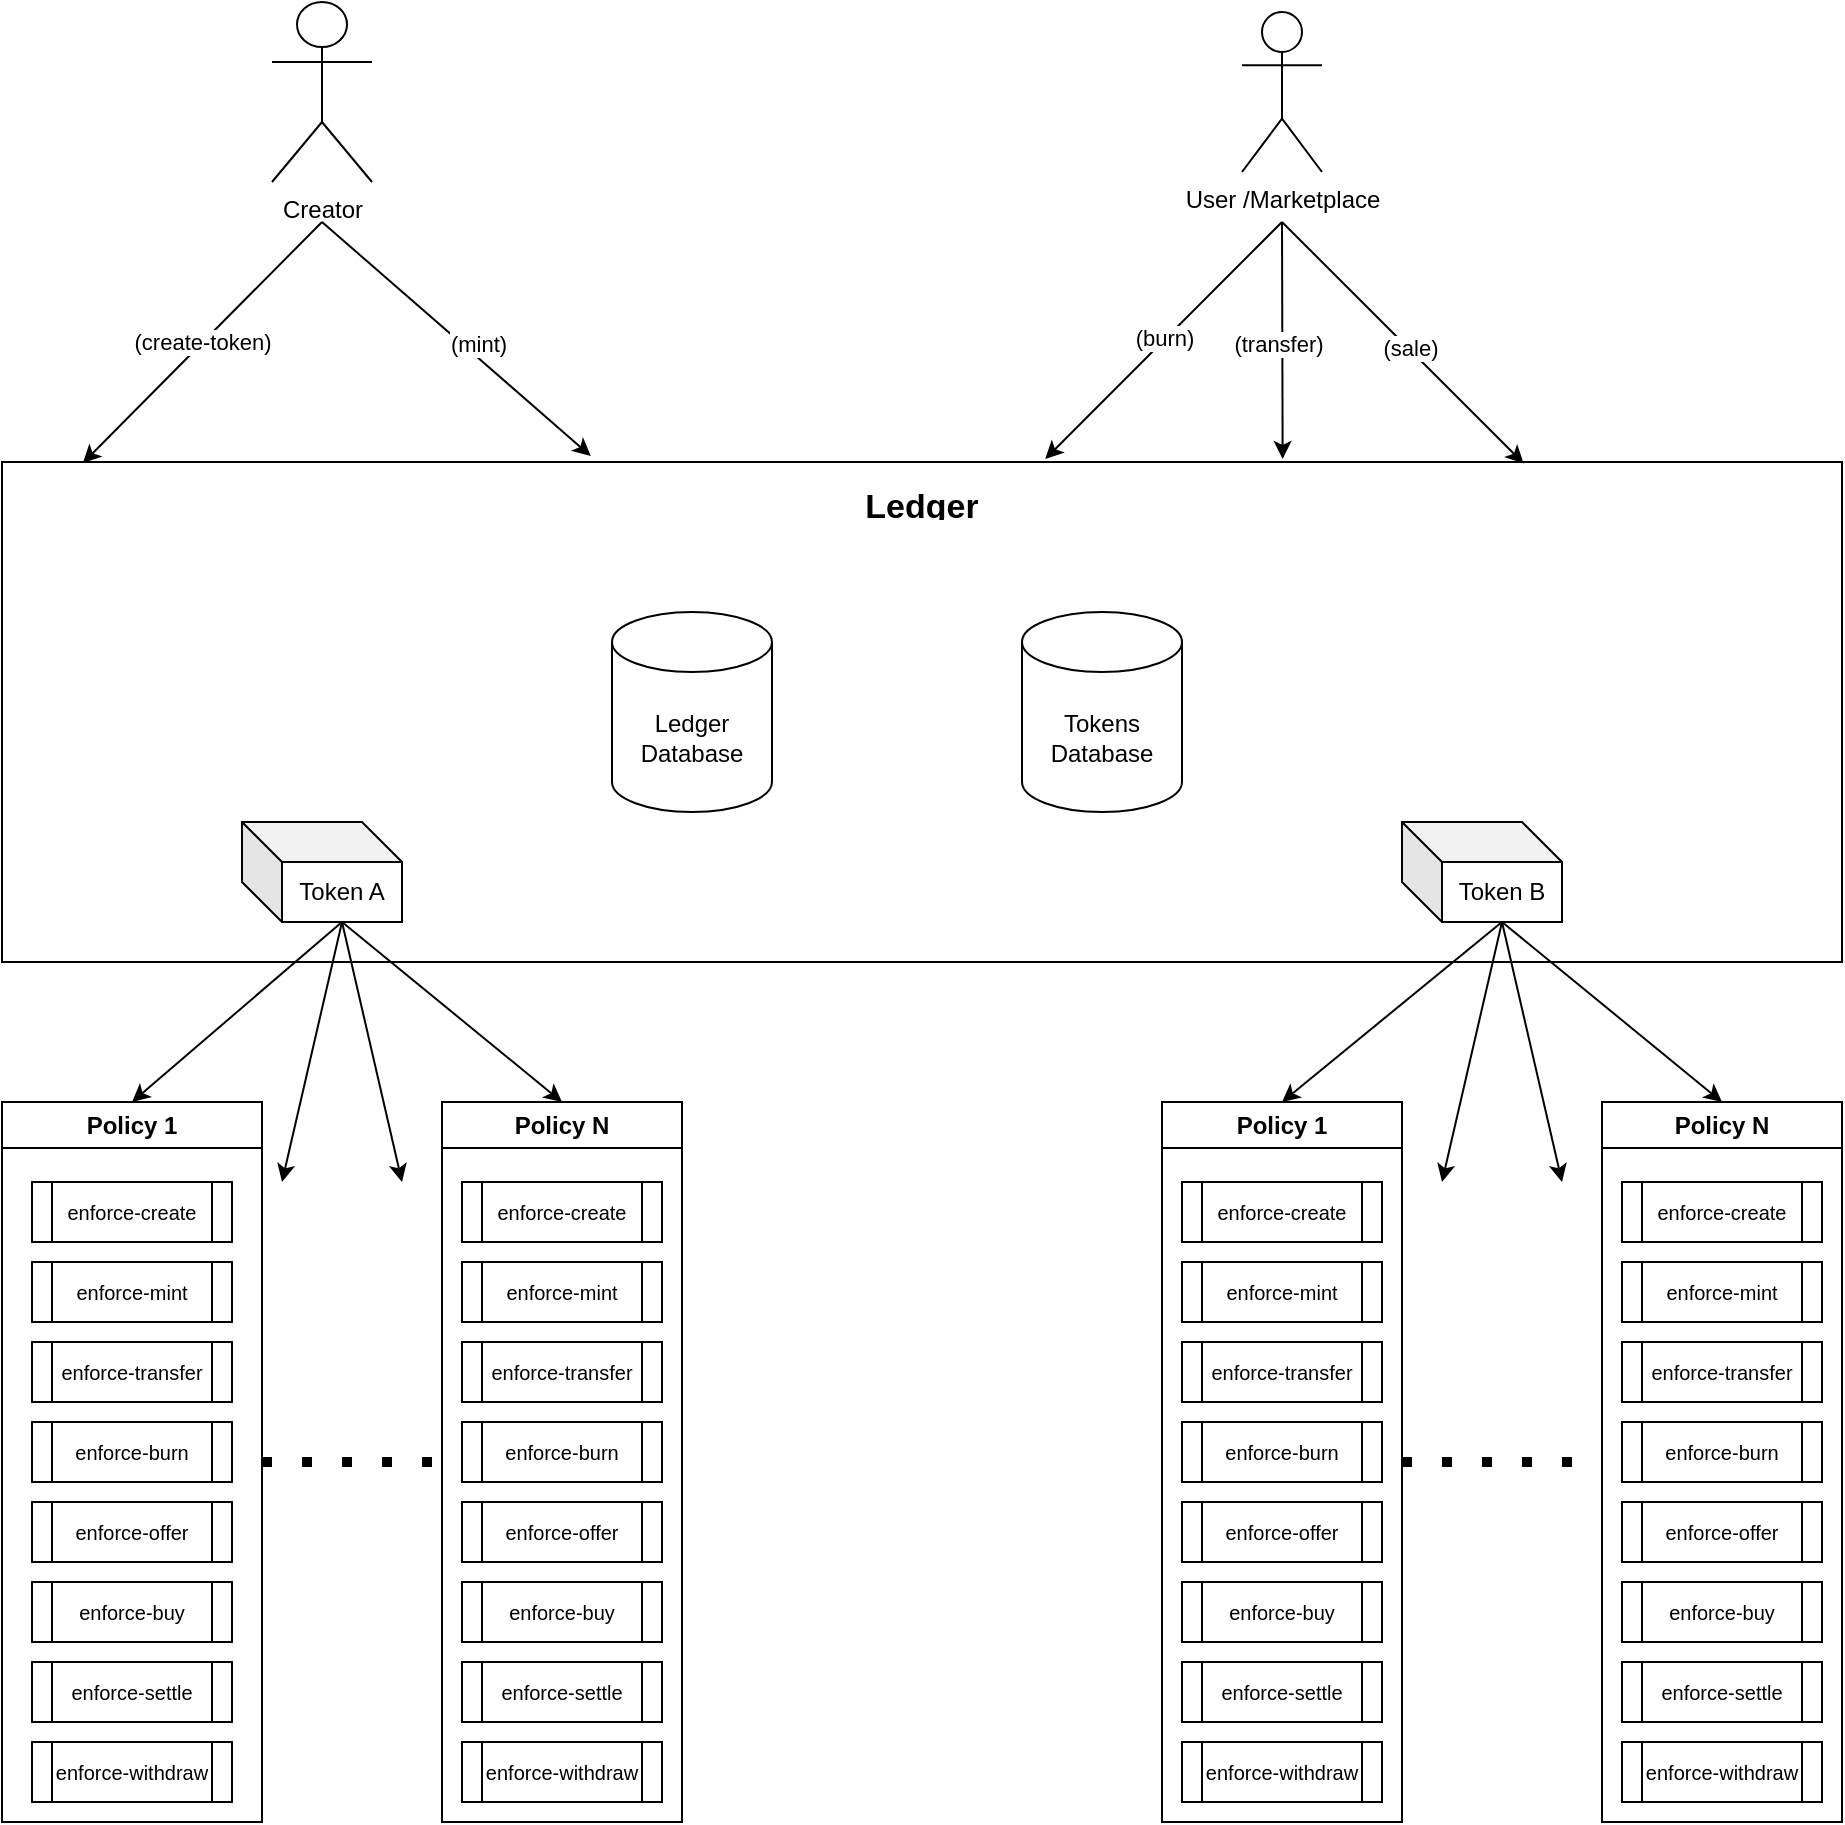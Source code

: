 <mxfile version="21.7.2" type="device">
  <diagram name="Page-1" id="-lvJcAJLHVG-aB3J02od">
    <mxGraphModel dx="1434" dy="1922" grid="1" gridSize="10" guides="1" tooltips="1" connect="1" arrows="1" fold="1" page="1" pageScale="1" pageWidth="850" pageHeight="1100" math="0" shadow="0">
      <root>
        <mxCell id="0" />
        <mxCell id="1" parent="0" />
        <mxCell id="QAYL4mjeV4hyu-HagJ4L-22" value="" style="rounded=0;whiteSpace=wrap;html=1;" parent="1" vertex="1">
          <mxGeometry x="120" y="80" width="920" height="250" as="geometry" />
        </mxCell>
        <mxCell id="QAYL4mjeV4hyu-HagJ4L-27" value="Policy 1" style="swimlane;whiteSpace=wrap;html=1;" parent="1" vertex="1">
          <mxGeometry x="120" y="400" width="130" height="360" as="geometry" />
        </mxCell>
        <mxCell id="QAYL4mjeV4hyu-HagJ4L-46" value="&lt;font style=&quot;font-size: 10px;&quot;&gt;enforce-create&lt;/font&gt;" style="shape=process;whiteSpace=wrap;html=1;backgroundOutline=1;" parent="QAYL4mjeV4hyu-HagJ4L-27" vertex="1">
          <mxGeometry x="15" y="40" width="100" height="30" as="geometry" />
        </mxCell>
        <mxCell id="QAYL4mjeV4hyu-HagJ4L-49" value="&lt;font style=&quot;font-size: 10px;&quot;&gt;enforce-mint&lt;/font&gt;" style="shape=process;whiteSpace=wrap;html=1;backgroundOutline=1;" parent="QAYL4mjeV4hyu-HagJ4L-27" vertex="1">
          <mxGeometry x="15" y="80" width="100" height="30" as="geometry" />
        </mxCell>
        <mxCell id="QAYL4mjeV4hyu-HagJ4L-50" value="&lt;font style=&quot;font-size: 10px;&quot;&gt;enforce-transfer&lt;/font&gt;" style="shape=process;whiteSpace=wrap;html=1;backgroundOutline=1;" parent="QAYL4mjeV4hyu-HagJ4L-27" vertex="1">
          <mxGeometry x="15" y="120" width="100" height="30" as="geometry" />
        </mxCell>
        <mxCell id="QAYL4mjeV4hyu-HagJ4L-51" value="&lt;font style=&quot;font-size: 10px;&quot;&gt;enforce-burn&lt;/font&gt;" style="shape=process;whiteSpace=wrap;html=1;backgroundOutline=1;" parent="QAYL4mjeV4hyu-HagJ4L-27" vertex="1">
          <mxGeometry x="15" y="160" width="100" height="30" as="geometry" />
        </mxCell>
        <mxCell id="QAYL4mjeV4hyu-HagJ4L-52" value="&lt;font style=&quot;font-size: 10px;&quot;&gt;enforce-offer&lt;/font&gt;" style="shape=process;whiteSpace=wrap;html=1;backgroundOutline=1;" parent="QAYL4mjeV4hyu-HagJ4L-27" vertex="1">
          <mxGeometry x="15" y="200" width="100" height="30" as="geometry" />
        </mxCell>
        <mxCell id="QAYL4mjeV4hyu-HagJ4L-55" value="&lt;font style=&quot;font-size: 10px;&quot;&gt;enforce-buy&lt;/font&gt;" style="shape=process;whiteSpace=wrap;html=1;backgroundOutline=1;" parent="QAYL4mjeV4hyu-HagJ4L-27" vertex="1">
          <mxGeometry x="15" y="240" width="100" height="30" as="geometry" />
        </mxCell>
        <mxCell id="QAYL4mjeV4hyu-HagJ4L-56" value="&lt;font style=&quot;font-size: 10px;&quot;&gt;enforce-settle&lt;/font&gt;" style="shape=process;whiteSpace=wrap;html=1;backgroundOutline=1;" parent="QAYL4mjeV4hyu-HagJ4L-27" vertex="1">
          <mxGeometry x="15" y="280" width="100" height="30" as="geometry" />
        </mxCell>
        <mxCell id="uyHR3pnBRQCvmr7loZfG-1" value="&lt;font style=&quot;font-size: 10px;&quot;&gt;enforce-withdraw&lt;/font&gt;" style="shape=process;whiteSpace=wrap;html=1;backgroundOutline=1;" vertex="1" parent="QAYL4mjeV4hyu-HagJ4L-27">
          <mxGeometry x="15" y="320" width="100" height="30" as="geometry" />
        </mxCell>
        <mxCell id="QAYL4mjeV4hyu-HagJ4L-30" value="Policy N" style="swimlane;whiteSpace=wrap;html=1;" parent="1" vertex="1">
          <mxGeometry x="340" y="400" width="120" height="360" as="geometry" />
        </mxCell>
        <mxCell id="QAYL4mjeV4hyu-HagJ4L-57" value="&lt;font style=&quot;font-size: 10px;&quot;&gt;enforce-create&lt;/font&gt;" style="shape=process;whiteSpace=wrap;html=1;backgroundOutline=1;" parent="QAYL4mjeV4hyu-HagJ4L-30" vertex="1">
          <mxGeometry x="10" y="40" width="100" height="30" as="geometry" />
        </mxCell>
        <mxCell id="QAYL4mjeV4hyu-HagJ4L-58" value="&lt;font style=&quot;font-size: 10px;&quot;&gt;enforce-mint&lt;/font&gt;" style="shape=process;whiteSpace=wrap;html=1;backgroundOutline=1;" parent="QAYL4mjeV4hyu-HagJ4L-30" vertex="1">
          <mxGeometry x="10" y="80" width="100" height="30" as="geometry" />
        </mxCell>
        <mxCell id="QAYL4mjeV4hyu-HagJ4L-59" value="&lt;font style=&quot;font-size: 10px;&quot;&gt;enforce-transfer&lt;/font&gt;" style="shape=process;whiteSpace=wrap;html=1;backgroundOutline=1;" parent="QAYL4mjeV4hyu-HagJ4L-30" vertex="1">
          <mxGeometry x="10" y="120" width="100" height="30" as="geometry" />
        </mxCell>
        <mxCell id="QAYL4mjeV4hyu-HagJ4L-60" value="&lt;font style=&quot;font-size: 10px;&quot;&gt;enforce-burn&lt;/font&gt;" style="shape=process;whiteSpace=wrap;html=1;backgroundOutline=1;" parent="QAYL4mjeV4hyu-HagJ4L-30" vertex="1">
          <mxGeometry x="10" y="160" width="100" height="30" as="geometry" />
        </mxCell>
        <mxCell id="QAYL4mjeV4hyu-HagJ4L-61" value="&lt;font style=&quot;font-size: 10px;&quot;&gt;enforce-offer&lt;/font&gt;" style="shape=process;whiteSpace=wrap;html=1;backgroundOutline=1;" parent="QAYL4mjeV4hyu-HagJ4L-30" vertex="1">
          <mxGeometry x="10" y="200" width="100" height="30" as="geometry" />
        </mxCell>
        <mxCell id="QAYL4mjeV4hyu-HagJ4L-62" value="&lt;font style=&quot;font-size: 10px;&quot;&gt;enforce-buy&lt;/font&gt;" style="shape=process;whiteSpace=wrap;html=1;backgroundOutline=1;" parent="QAYL4mjeV4hyu-HagJ4L-30" vertex="1">
          <mxGeometry x="10" y="240" width="100" height="30" as="geometry" />
        </mxCell>
        <mxCell id="QAYL4mjeV4hyu-HagJ4L-63" value="&lt;font style=&quot;font-size: 10px;&quot;&gt;enforce-settle&lt;/font&gt;" style="shape=process;whiteSpace=wrap;html=1;backgroundOutline=1;" parent="QAYL4mjeV4hyu-HagJ4L-30" vertex="1">
          <mxGeometry x="10" y="280" width="100" height="30" as="geometry" />
        </mxCell>
        <mxCell id="uyHR3pnBRQCvmr7loZfG-2" value="&lt;font style=&quot;font-size: 10px;&quot;&gt;enforce-withdraw&lt;/font&gt;" style="shape=process;whiteSpace=wrap;html=1;backgroundOutline=1;" vertex="1" parent="QAYL4mjeV4hyu-HagJ4L-30">
          <mxGeometry x="10" y="320" width="100" height="30" as="geometry" />
        </mxCell>
        <mxCell id="QAYL4mjeV4hyu-HagJ4L-32" value="Token A" style="shape=cube;whiteSpace=wrap;html=1;boundedLbl=1;backgroundOutline=1;darkOpacity=0.05;darkOpacity2=0.1;" parent="1" vertex="1">
          <mxGeometry x="240" y="260" width="80" height="50" as="geometry" />
        </mxCell>
        <mxCell id="QAYL4mjeV4hyu-HagJ4L-33" value="" style="endArrow=classic;html=1;rounded=0;exitX=0;exitY=0;exitDx=50;exitDy=50;exitPerimeter=0;entryX=0.5;entryY=0;entryDx=0;entryDy=0;" parent="1" source="QAYL4mjeV4hyu-HagJ4L-32" target="QAYL4mjeV4hyu-HagJ4L-27" edge="1">
          <mxGeometry width="50" height="50" relative="1" as="geometry">
            <mxPoint x="400" y="450" as="sourcePoint" />
            <mxPoint x="450" y="400" as="targetPoint" />
          </mxGeometry>
        </mxCell>
        <mxCell id="QAYL4mjeV4hyu-HagJ4L-34" value="" style="endArrow=classic;html=1;rounded=0;exitX=0;exitY=0;exitDx=50;exitDy=50;exitPerimeter=0;entryX=0.5;entryY=0;entryDx=0;entryDy=0;" parent="1" source="QAYL4mjeV4hyu-HagJ4L-32" target="QAYL4mjeV4hyu-HagJ4L-30" edge="1">
          <mxGeometry width="50" height="50" relative="1" as="geometry">
            <mxPoint x="400" y="450" as="sourcePoint" />
            <mxPoint x="450" y="400" as="targetPoint" />
          </mxGeometry>
        </mxCell>
        <mxCell id="QAYL4mjeV4hyu-HagJ4L-35" value="" style="endArrow=classic;html=1;rounded=0;exitX=0;exitY=0;exitDx=50;exitDy=50;exitPerimeter=0;" parent="1" source="QAYL4mjeV4hyu-HagJ4L-32" edge="1">
          <mxGeometry width="50" height="50" relative="1" as="geometry">
            <mxPoint x="400" y="450" as="sourcePoint" />
            <mxPoint x="260" y="440" as="targetPoint" />
          </mxGeometry>
        </mxCell>
        <mxCell id="QAYL4mjeV4hyu-HagJ4L-36" value="" style="endArrow=classic;html=1;rounded=0;" parent="1" edge="1">
          <mxGeometry width="50" height="50" relative="1" as="geometry">
            <mxPoint x="290" y="310" as="sourcePoint" />
            <mxPoint x="320" y="440" as="targetPoint" />
          </mxGeometry>
        </mxCell>
        <mxCell id="QAYL4mjeV4hyu-HagJ4L-37" value="" style="endArrow=none;dashed=1;html=1;dashPattern=1 3;strokeWidth=5;rounded=0;exitX=1;exitY=0.5;exitDx=0;exitDy=0;entryX=0;entryY=0.5;entryDx=0;entryDy=0;" parent="1" source="QAYL4mjeV4hyu-HagJ4L-27" target="QAYL4mjeV4hyu-HagJ4L-30" edge="1">
          <mxGeometry width="50" height="50" relative="1" as="geometry">
            <mxPoint x="400" y="450" as="sourcePoint" />
            <mxPoint x="450" y="400" as="targetPoint" />
          </mxGeometry>
        </mxCell>
        <mxCell id="QAYL4mjeV4hyu-HagJ4L-38" value="Policy 1" style="swimlane;whiteSpace=wrap;html=1;" parent="1" vertex="1">
          <mxGeometry x="700" y="400" width="120" height="360" as="geometry" />
        </mxCell>
        <mxCell id="QAYL4mjeV4hyu-HagJ4L-64" value="&lt;font style=&quot;font-size: 10px;&quot;&gt;enforce-create&lt;/font&gt;" style="shape=process;whiteSpace=wrap;html=1;backgroundOutline=1;" parent="QAYL4mjeV4hyu-HagJ4L-38" vertex="1">
          <mxGeometry x="10" y="40" width="100" height="30" as="geometry" />
        </mxCell>
        <mxCell id="QAYL4mjeV4hyu-HagJ4L-65" value="&lt;font style=&quot;font-size: 10px;&quot;&gt;enforce-mint&lt;/font&gt;" style="shape=process;whiteSpace=wrap;html=1;backgroundOutline=1;" parent="QAYL4mjeV4hyu-HagJ4L-38" vertex="1">
          <mxGeometry x="10" y="80" width="100" height="30" as="geometry" />
        </mxCell>
        <mxCell id="QAYL4mjeV4hyu-HagJ4L-66" value="&lt;font style=&quot;font-size: 10px;&quot;&gt;enforce-transfer&lt;/font&gt;" style="shape=process;whiteSpace=wrap;html=1;backgroundOutline=1;" parent="QAYL4mjeV4hyu-HagJ4L-38" vertex="1">
          <mxGeometry x="10" y="120" width="100" height="30" as="geometry" />
        </mxCell>
        <mxCell id="QAYL4mjeV4hyu-HagJ4L-67" value="&lt;font style=&quot;font-size: 10px;&quot;&gt;enforce-burn&lt;/font&gt;" style="shape=process;whiteSpace=wrap;html=1;backgroundOutline=1;" parent="QAYL4mjeV4hyu-HagJ4L-38" vertex="1">
          <mxGeometry x="10" y="160" width="100" height="30" as="geometry" />
        </mxCell>
        <mxCell id="QAYL4mjeV4hyu-HagJ4L-68" value="&lt;font style=&quot;font-size: 10px;&quot;&gt;enforce-offer&lt;/font&gt;" style="shape=process;whiteSpace=wrap;html=1;backgroundOutline=1;" parent="QAYL4mjeV4hyu-HagJ4L-38" vertex="1">
          <mxGeometry x="10" y="200" width="100" height="30" as="geometry" />
        </mxCell>
        <mxCell id="QAYL4mjeV4hyu-HagJ4L-69" value="&lt;font style=&quot;font-size: 10px;&quot;&gt;enforce-buy&lt;/font&gt;" style="shape=process;whiteSpace=wrap;html=1;backgroundOutline=1;" parent="QAYL4mjeV4hyu-HagJ4L-38" vertex="1">
          <mxGeometry x="10" y="240" width="100" height="30" as="geometry" />
        </mxCell>
        <mxCell id="QAYL4mjeV4hyu-HagJ4L-70" value="&lt;font style=&quot;font-size: 10px;&quot;&gt;enforce-settle&lt;/font&gt;" style="shape=process;whiteSpace=wrap;html=1;backgroundOutline=1;" parent="QAYL4mjeV4hyu-HagJ4L-38" vertex="1">
          <mxGeometry x="10" y="280" width="100" height="30" as="geometry" />
        </mxCell>
        <mxCell id="uyHR3pnBRQCvmr7loZfG-4" value="&lt;font style=&quot;font-size: 10px;&quot;&gt;enforce-withdraw&lt;/font&gt;" style="shape=process;whiteSpace=wrap;html=1;backgroundOutline=1;" vertex="1" parent="QAYL4mjeV4hyu-HagJ4L-38">
          <mxGeometry x="10" y="320" width="100" height="30" as="geometry" />
        </mxCell>
        <mxCell id="QAYL4mjeV4hyu-HagJ4L-39" value="Policy N" style="swimlane;whiteSpace=wrap;html=1;" parent="1" vertex="1">
          <mxGeometry x="920" y="400" width="120" height="360" as="geometry" />
        </mxCell>
        <mxCell id="QAYL4mjeV4hyu-HagJ4L-71" value="&lt;font style=&quot;font-size: 10px;&quot;&gt;enforce-create&lt;/font&gt;" style="shape=process;whiteSpace=wrap;html=1;backgroundOutline=1;" parent="QAYL4mjeV4hyu-HagJ4L-39" vertex="1">
          <mxGeometry x="10" y="40" width="100" height="30" as="geometry" />
        </mxCell>
        <mxCell id="QAYL4mjeV4hyu-HagJ4L-72" value="&lt;font style=&quot;font-size: 10px;&quot;&gt;enforce-mint&lt;/font&gt;" style="shape=process;whiteSpace=wrap;html=1;backgroundOutline=1;" parent="QAYL4mjeV4hyu-HagJ4L-39" vertex="1">
          <mxGeometry x="10" y="80" width="100" height="30" as="geometry" />
        </mxCell>
        <mxCell id="QAYL4mjeV4hyu-HagJ4L-73" value="&lt;font style=&quot;font-size: 10px;&quot;&gt;enforce-transfer&lt;/font&gt;" style="shape=process;whiteSpace=wrap;html=1;backgroundOutline=1;" parent="QAYL4mjeV4hyu-HagJ4L-39" vertex="1">
          <mxGeometry x="10" y="120" width="100" height="30" as="geometry" />
        </mxCell>
        <mxCell id="QAYL4mjeV4hyu-HagJ4L-74" value="&lt;font style=&quot;font-size: 10px;&quot;&gt;enforce-burn&lt;/font&gt;" style="shape=process;whiteSpace=wrap;html=1;backgroundOutline=1;" parent="QAYL4mjeV4hyu-HagJ4L-39" vertex="1">
          <mxGeometry x="10" y="160" width="100" height="30" as="geometry" />
        </mxCell>
        <mxCell id="QAYL4mjeV4hyu-HagJ4L-75" value="&lt;font style=&quot;font-size: 10px;&quot;&gt;enforce-offer&lt;/font&gt;" style="shape=process;whiteSpace=wrap;html=1;backgroundOutline=1;" parent="QAYL4mjeV4hyu-HagJ4L-39" vertex="1">
          <mxGeometry x="10" y="200" width="100" height="30" as="geometry" />
        </mxCell>
        <mxCell id="QAYL4mjeV4hyu-HagJ4L-76" value="&lt;font style=&quot;font-size: 10px;&quot;&gt;enforce-buy&lt;/font&gt;" style="shape=process;whiteSpace=wrap;html=1;backgroundOutline=1;" parent="QAYL4mjeV4hyu-HagJ4L-39" vertex="1">
          <mxGeometry x="10" y="240" width="100" height="30" as="geometry" />
        </mxCell>
        <mxCell id="QAYL4mjeV4hyu-HagJ4L-77" value="&lt;font style=&quot;font-size: 10px;&quot;&gt;enforce-settle&lt;/font&gt;" style="shape=process;whiteSpace=wrap;html=1;backgroundOutline=1;" parent="QAYL4mjeV4hyu-HagJ4L-39" vertex="1">
          <mxGeometry x="10" y="280" width="100" height="30" as="geometry" />
        </mxCell>
        <mxCell id="uyHR3pnBRQCvmr7loZfG-3" value="&lt;font style=&quot;font-size: 10px;&quot;&gt;enforce-withdraw&lt;/font&gt;" style="shape=process;whiteSpace=wrap;html=1;backgroundOutline=1;" vertex="1" parent="QAYL4mjeV4hyu-HagJ4L-39">
          <mxGeometry x="10" y="320" width="100" height="30" as="geometry" />
        </mxCell>
        <mxCell id="QAYL4mjeV4hyu-HagJ4L-40" value="Token B" style="shape=cube;whiteSpace=wrap;html=1;boundedLbl=1;backgroundOutline=1;darkOpacity=0.05;darkOpacity2=0.1;" parent="1" vertex="1">
          <mxGeometry x="820" y="260" width="80" height="50" as="geometry" />
        </mxCell>
        <mxCell id="QAYL4mjeV4hyu-HagJ4L-41" value="" style="endArrow=classic;html=1;rounded=0;exitX=0;exitY=0;exitDx=50;exitDy=50;exitPerimeter=0;entryX=0.5;entryY=0;entryDx=0;entryDy=0;" parent="1" source="QAYL4mjeV4hyu-HagJ4L-40" target="QAYL4mjeV4hyu-HagJ4L-38" edge="1">
          <mxGeometry width="50" height="50" relative="1" as="geometry">
            <mxPoint x="980" y="450" as="sourcePoint" />
            <mxPoint x="1030" y="400" as="targetPoint" />
          </mxGeometry>
        </mxCell>
        <mxCell id="QAYL4mjeV4hyu-HagJ4L-42" value="" style="endArrow=classic;html=1;rounded=0;exitX=0;exitY=0;exitDx=50;exitDy=50;exitPerimeter=0;entryX=0.5;entryY=0;entryDx=0;entryDy=0;" parent="1" source="QAYL4mjeV4hyu-HagJ4L-40" target="QAYL4mjeV4hyu-HagJ4L-39" edge="1">
          <mxGeometry width="50" height="50" relative="1" as="geometry">
            <mxPoint x="980" y="450" as="sourcePoint" />
            <mxPoint x="1030" y="400" as="targetPoint" />
          </mxGeometry>
        </mxCell>
        <mxCell id="QAYL4mjeV4hyu-HagJ4L-43" value="" style="endArrow=classic;html=1;rounded=0;exitX=0;exitY=0;exitDx=50;exitDy=50;exitPerimeter=0;" parent="1" source="QAYL4mjeV4hyu-HagJ4L-40" edge="1">
          <mxGeometry width="50" height="50" relative="1" as="geometry">
            <mxPoint x="980" y="450" as="sourcePoint" />
            <mxPoint x="840" y="440" as="targetPoint" />
          </mxGeometry>
        </mxCell>
        <mxCell id="QAYL4mjeV4hyu-HagJ4L-44" value="" style="endArrow=classic;html=1;rounded=0;" parent="1" edge="1">
          <mxGeometry width="50" height="50" relative="1" as="geometry">
            <mxPoint x="870" y="310" as="sourcePoint" />
            <mxPoint x="900" y="440" as="targetPoint" />
          </mxGeometry>
        </mxCell>
        <mxCell id="QAYL4mjeV4hyu-HagJ4L-45" value="" style="endArrow=none;dashed=1;html=1;dashPattern=1 3;strokeWidth=5;rounded=0;exitX=1;exitY=0.5;exitDx=0;exitDy=0;entryX=0;entryY=0.5;entryDx=0;entryDy=0;" parent="1" source="QAYL4mjeV4hyu-HagJ4L-38" target="QAYL4mjeV4hyu-HagJ4L-39" edge="1">
          <mxGeometry width="50" height="50" relative="1" as="geometry">
            <mxPoint x="980" y="450" as="sourcePoint" />
            <mxPoint x="1030" y="400" as="targetPoint" />
          </mxGeometry>
        </mxCell>
        <mxCell id="QAYL4mjeV4hyu-HagJ4L-89" value="Ledger&lt;br&gt;Database" style="shape=cylinder3;whiteSpace=wrap;html=1;boundedLbl=1;backgroundOutline=1;size=15;" parent="1" vertex="1">
          <mxGeometry x="425" y="155" width="80" height="100" as="geometry" />
        </mxCell>
        <UserObject label="Ledger" placeholders="1" name="Variable" id="QAYL4mjeV4hyu-HagJ4L-91">
          <mxCell style="text;html=1;strokeColor=none;fillColor=none;align=center;verticalAlign=middle;whiteSpace=wrap;overflow=hidden;fontSize=17;fontStyle=1" parent="1" vertex="1">
            <mxGeometry x="400" y="90" width="360" height="20" as="geometry" />
          </mxCell>
        </UserObject>
        <mxCell id="QAYL4mjeV4hyu-HagJ4L-92" value="Tokens&lt;br&gt;Database" style="shape=cylinder3;whiteSpace=wrap;html=1;boundedLbl=1;backgroundOutline=1;size=15;" parent="1" vertex="1">
          <mxGeometry x="630" y="155" width="80" height="100" as="geometry" />
        </mxCell>
        <mxCell id="QAYL4mjeV4hyu-HagJ4L-93" value="User /Marketplace" style="shape=umlActor;verticalLabelPosition=bottom;verticalAlign=top;html=1;outlineConnect=0;" parent="1" vertex="1">
          <mxGeometry x="740" y="-145" width="40" height="80" as="geometry" />
        </mxCell>
        <mxCell id="QAYL4mjeV4hyu-HagJ4L-94" value="Creator" style="shape=umlActor;verticalLabelPosition=bottom;verticalAlign=top;html=1;outlineConnect=0;" parent="1" vertex="1">
          <mxGeometry x="255" y="-150" width="50" height="90" as="geometry" />
        </mxCell>
        <mxCell id="QAYL4mjeV4hyu-HagJ4L-99" value="(create-token)" style="endArrow=classic;html=1;rounded=0;entryX=0.044;entryY=0.002;entryDx=0;entryDy=0;entryPerimeter=0;" parent="1" target="QAYL4mjeV4hyu-HagJ4L-22" edge="1">
          <mxGeometry width="50" height="50" relative="1" as="geometry">
            <mxPoint x="280" y="-40" as="sourcePoint" />
            <mxPoint x="390" y="220" as="targetPoint" />
          </mxGeometry>
        </mxCell>
        <mxCell id="QAYL4mjeV4hyu-HagJ4L-100" value="" style="endArrow=classic;html=1;rounded=0;entryX=0.32;entryY=-0.012;entryDx=0;entryDy=0;entryPerimeter=0;" parent="1" target="QAYL4mjeV4hyu-HagJ4L-22" edge="1">
          <mxGeometry width="50" height="50" relative="1" as="geometry">
            <mxPoint x="280" y="-40" as="sourcePoint" />
            <mxPoint x="390" y="40" as="targetPoint" />
          </mxGeometry>
        </mxCell>
        <mxCell id="QAYL4mjeV4hyu-HagJ4L-101" value="(mint)" style="edgeLabel;html=1;align=center;verticalAlign=middle;resizable=0;points=[];" parent="QAYL4mjeV4hyu-HagJ4L-100" vertex="1" connectable="0">
          <mxGeometry x="0.208" y="-1" relative="1" as="geometry">
            <mxPoint x="-3" y="-11" as="offset" />
          </mxGeometry>
        </mxCell>
        <mxCell id="QAYL4mjeV4hyu-HagJ4L-102" value="" style="endArrow=classic;html=1;rounded=0;entryX=0.567;entryY=-0.006;entryDx=0;entryDy=0;entryPerimeter=0;" parent="1" target="QAYL4mjeV4hyu-HagJ4L-22" edge="1">
          <mxGeometry width="50" height="50" relative="1" as="geometry">
            <mxPoint x="760" y="-40" as="sourcePoint" />
            <mxPoint x="650" y="60" as="targetPoint" />
          </mxGeometry>
        </mxCell>
        <mxCell id="QAYL4mjeV4hyu-HagJ4L-103" value="(burn)" style="edgeLabel;html=1;align=center;verticalAlign=middle;resizable=0;points=[];" parent="QAYL4mjeV4hyu-HagJ4L-102" vertex="1" connectable="0">
          <mxGeometry x="-0.007" y="-1" relative="1" as="geometry">
            <mxPoint as="offset" />
          </mxGeometry>
        </mxCell>
        <mxCell id="QAYL4mjeV4hyu-HagJ4L-104" value="" style="endArrow=classic;html=1;rounded=0;entryX=0.696;entryY=-0.006;entryDx=0;entryDy=0;entryPerimeter=0;" parent="1" target="QAYL4mjeV4hyu-HagJ4L-22" edge="1">
          <mxGeometry width="50" height="50" relative="1" as="geometry">
            <mxPoint x="760" y="-40" as="sourcePoint" />
            <mxPoint x="560" y="250" as="targetPoint" />
          </mxGeometry>
        </mxCell>
        <mxCell id="QAYL4mjeV4hyu-HagJ4L-105" value="(transfer)" style="edgeLabel;html=1;align=center;verticalAlign=middle;resizable=0;points=[];" parent="QAYL4mjeV4hyu-HagJ4L-104" vertex="1" connectable="0">
          <mxGeometry x="0.02" y="-2" relative="1" as="geometry">
            <mxPoint as="offset" />
          </mxGeometry>
        </mxCell>
        <mxCell id="QAYL4mjeV4hyu-HagJ4L-106" value="" style="endArrow=classic;html=1;rounded=0;entryX=0.827;entryY=0.003;entryDx=0;entryDy=0;entryPerimeter=0;" parent="1" target="QAYL4mjeV4hyu-HagJ4L-22" edge="1">
          <mxGeometry width="50" height="50" relative="1" as="geometry">
            <mxPoint x="760" y="-40" as="sourcePoint" />
            <mxPoint x="560" y="250" as="targetPoint" />
          </mxGeometry>
        </mxCell>
        <mxCell id="QAYL4mjeV4hyu-HagJ4L-107" value="(sale)" style="edgeLabel;html=1;align=center;verticalAlign=middle;resizable=0;points=[];" parent="QAYL4mjeV4hyu-HagJ4L-106" vertex="1" connectable="0">
          <mxGeometry x="0.003" y="4" relative="1" as="geometry">
            <mxPoint y="5" as="offset" />
          </mxGeometry>
        </mxCell>
      </root>
    </mxGraphModel>
  </diagram>
</mxfile>
